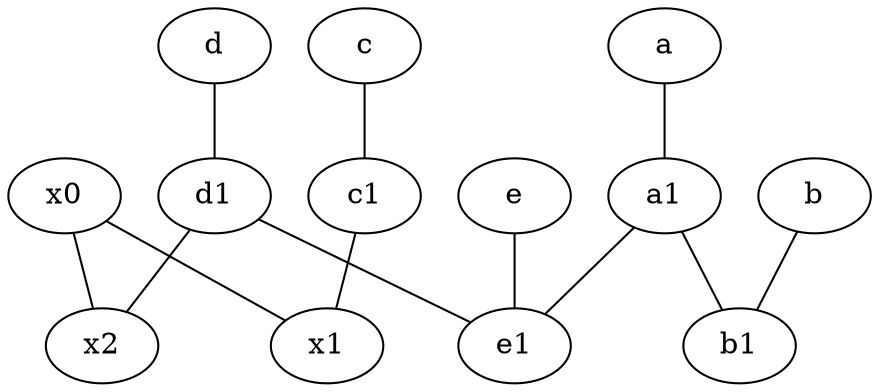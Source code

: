 graph {
	node [labelfontsize=50]
	x2 [labelfontsize=50]
	b1 [labelfontsize=50 pos="9,4!"]
	e1 [labelfontsize=50 pos="7,7!"]
	a1 [labelfontsize=50 pos="8,3!"]
	x1 [labelfontsize=50]
	x0 [labelfontsize=50]
	b [labelfontsize=50 pos="10,4!"]
	d1 [labelfontsize=50 pos="3,5!"]
	c1 [labelfontsize=50 pos="4.5,3!"]
	d1 -- x2
	c -- c1
	a -- a1
	a1 -- b1
	a1 -- e1
	d -- d1
	x0 -- x2
	x0 -- x1
	b -- b1
	d1 -- e1
	c1 -- x1
	e -- e1
}
